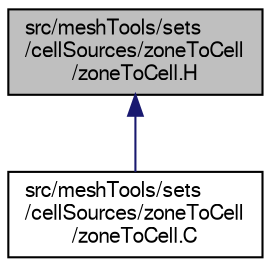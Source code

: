 digraph "src/meshTools/sets/cellSources/zoneToCell/zoneToCell.H"
{
  bgcolor="transparent";
  edge [fontname="FreeSans",fontsize="10",labelfontname="FreeSans",labelfontsize="10"];
  node [fontname="FreeSans",fontsize="10",shape=record];
  Node146 [label="src/meshTools/sets\l/cellSources/zoneToCell\l/zoneToCell.H",height=0.2,width=0.4,color="black", fillcolor="grey75", style="filled", fontcolor="black"];
  Node146 -> Node147 [dir="back",color="midnightblue",fontsize="10",style="solid",fontname="FreeSans"];
  Node147 [label="src/meshTools/sets\l/cellSources/zoneToCell\l/zoneToCell.C",height=0.2,width=0.4,color="black",URL="$a07958.html"];
}
